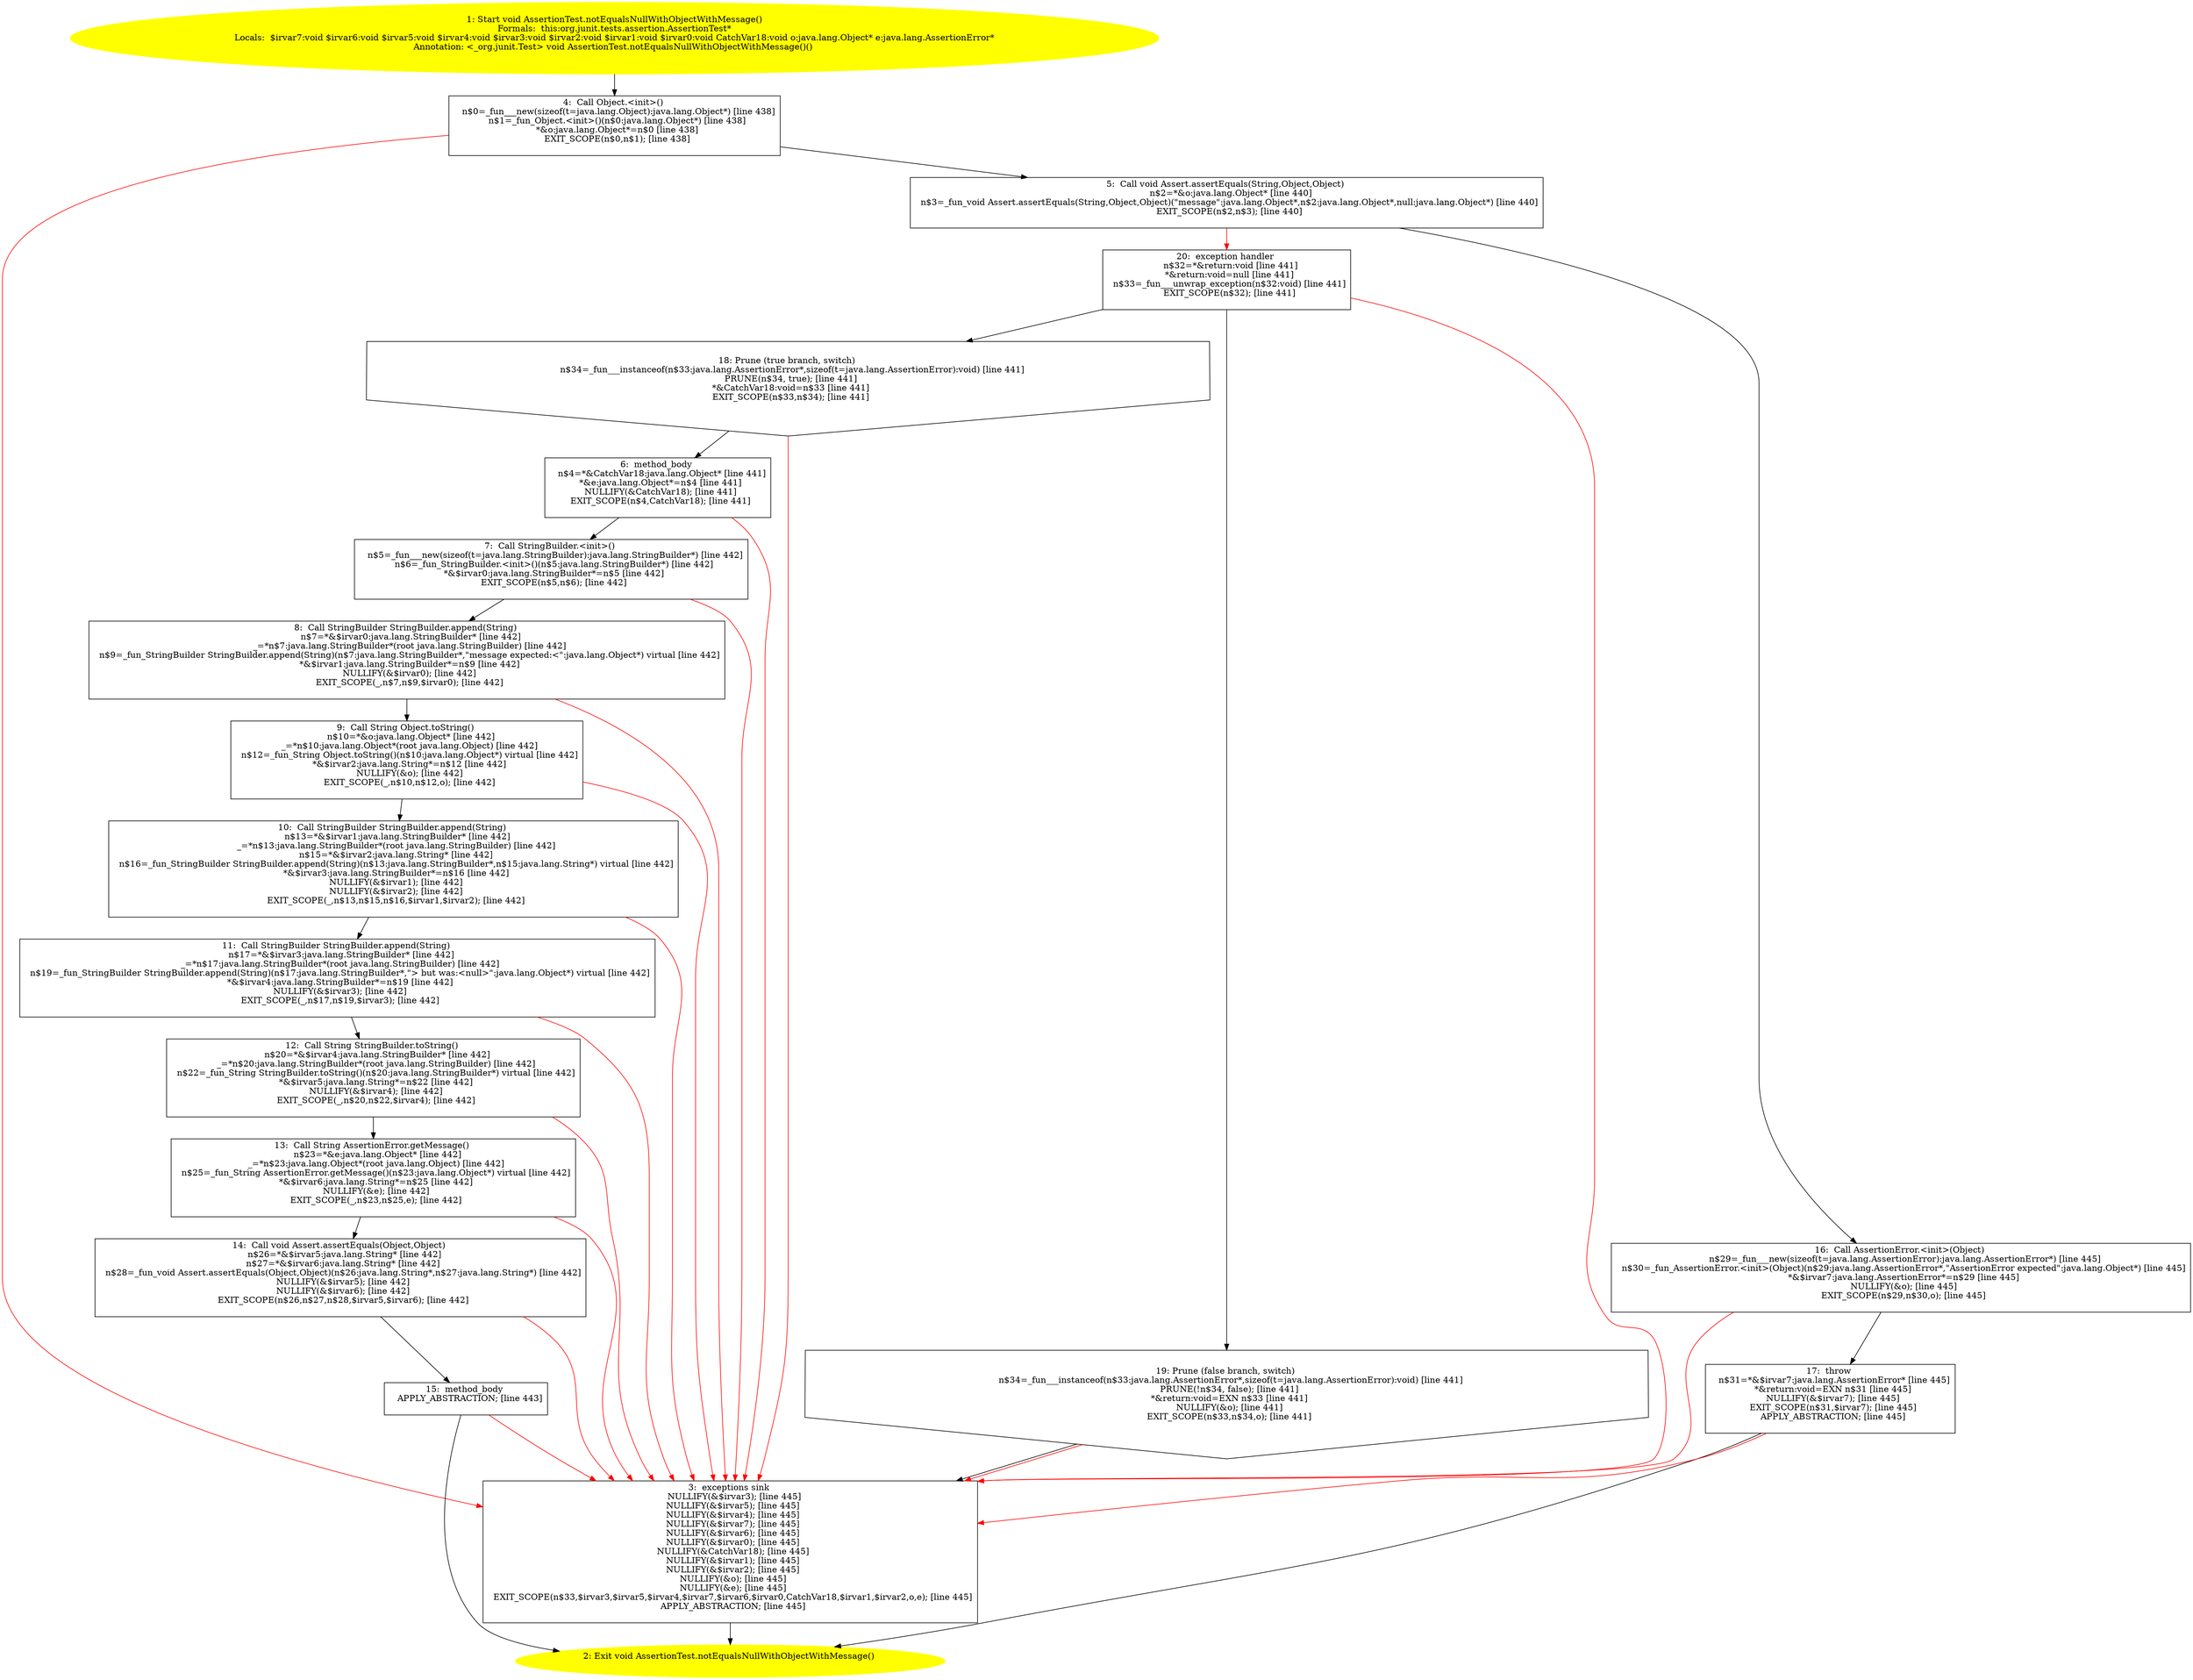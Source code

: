 /* @generated */
digraph cfg {
"org.junit.tests.assertion.AssertionTest.notEqualsNullWithObjectWithMessage():void.17c27029de7ab3fa2b3ad5607d7d9391_1" [label="1: Start void AssertionTest.notEqualsNullWithObjectWithMessage()\nFormals:  this:org.junit.tests.assertion.AssertionTest*\nLocals:  $irvar7:void $irvar6:void $irvar5:void $irvar4:void $irvar3:void $irvar2:void $irvar1:void $irvar0:void CatchVar18:void o:java.lang.Object* e:java.lang.AssertionError*\nAnnotation: <_org.junit.Test> void AssertionTest.notEqualsNullWithObjectWithMessage()() \n  " color=yellow style=filled]
	

	 "org.junit.tests.assertion.AssertionTest.notEqualsNullWithObjectWithMessage():void.17c27029de7ab3fa2b3ad5607d7d9391_1" -> "org.junit.tests.assertion.AssertionTest.notEqualsNullWithObjectWithMessage():void.17c27029de7ab3fa2b3ad5607d7d9391_4" ;
"org.junit.tests.assertion.AssertionTest.notEqualsNullWithObjectWithMessage():void.17c27029de7ab3fa2b3ad5607d7d9391_2" [label="2: Exit void AssertionTest.notEqualsNullWithObjectWithMessage() \n  " color=yellow style=filled]
	

"org.junit.tests.assertion.AssertionTest.notEqualsNullWithObjectWithMessage():void.17c27029de7ab3fa2b3ad5607d7d9391_3" [label="3:  exceptions sink \n   NULLIFY(&$irvar3); [line 445]\n  NULLIFY(&$irvar5); [line 445]\n  NULLIFY(&$irvar4); [line 445]\n  NULLIFY(&$irvar7); [line 445]\n  NULLIFY(&$irvar6); [line 445]\n  NULLIFY(&$irvar0); [line 445]\n  NULLIFY(&CatchVar18); [line 445]\n  NULLIFY(&$irvar1); [line 445]\n  NULLIFY(&$irvar2); [line 445]\n  NULLIFY(&o); [line 445]\n  NULLIFY(&e); [line 445]\n  EXIT_SCOPE(n$33,$irvar3,$irvar5,$irvar4,$irvar7,$irvar6,$irvar0,CatchVar18,$irvar1,$irvar2,o,e); [line 445]\n  APPLY_ABSTRACTION; [line 445]\n " shape="box"]
	

	 "org.junit.tests.assertion.AssertionTest.notEqualsNullWithObjectWithMessage():void.17c27029de7ab3fa2b3ad5607d7d9391_3" -> "org.junit.tests.assertion.AssertionTest.notEqualsNullWithObjectWithMessage():void.17c27029de7ab3fa2b3ad5607d7d9391_2" ;
"org.junit.tests.assertion.AssertionTest.notEqualsNullWithObjectWithMessage():void.17c27029de7ab3fa2b3ad5607d7d9391_4" [label="4:  Call Object.<init>() \n   n$0=_fun___new(sizeof(t=java.lang.Object):java.lang.Object*) [line 438]\n  n$1=_fun_Object.<init>()(n$0:java.lang.Object*) [line 438]\n  *&o:java.lang.Object*=n$0 [line 438]\n  EXIT_SCOPE(n$0,n$1); [line 438]\n " shape="box"]
	

	 "org.junit.tests.assertion.AssertionTest.notEqualsNullWithObjectWithMessage():void.17c27029de7ab3fa2b3ad5607d7d9391_4" -> "org.junit.tests.assertion.AssertionTest.notEqualsNullWithObjectWithMessage():void.17c27029de7ab3fa2b3ad5607d7d9391_5" ;
	 "org.junit.tests.assertion.AssertionTest.notEqualsNullWithObjectWithMessage():void.17c27029de7ab3fa2b3ad5607d7d9391_4" -> "org.junit.tests.assertion.AssertionTest.notEqualsNullWithObjectWithMessage():void.17c27029de7ab3fa2b3ad5607d7d9391_3" [color="red" ];
"org.junit.tests.assertion.AssertionTest.notEqualsNullWithObjectWithMessage():void.17c27029de7ab3fa2b3ad5607d7d9391_5" [label="5:  Call void Assert.assertEquals(String,Object,Object) \n   n$2=*&o:java.lang.Object* [line 440]\n  n$3=_fun_void Assert.assertEquals(String,Object,Object)(\"message\":java.lang.Object*,n$2:java.lang.Object*,null:java.lang.Object*) [line 440]\n  EXIT_SCOPE(n$2,n$3); [line 440]\n " shape="box"]
	

	 "org.junit.tests.assertion.AssertionTest.notEqualsNullWithObjectWithMessage():void.17c27029de7ab3fa2b3ad5607d7d9391_5" -> "org.junit.tests.assertion.AssertionTest.notEqualsNullWithObjectWithMessage():void.17c27029de7ab3fa2b3ad5607d7d9391_16" ;
	 "org.junit.tests.assertion.AssertionTest.notEqualsNullWithObjectWithMessage():void.17c27029de7ab3fa2b3ad5607d7d9391_5" -> "org.junit.tests.assertion.AssertionTest.notEqualsNullWithObjectWithMessage():void.17c27029de7ab3fa2b3ad5607d7d9391_20" [color="red" ];
"org.junit.tests.assertion.AssertionTest.notEqualsNullWithObjectWithMessage():void.17c27029de7ab3fa2b3ad5607d7d9391_6" [label="6:  method_body \n   n$4=*&CatchVar18:java.lang.Object* [line 441]\n  *&e:java.lang.Object*=n$4 [line 441]\n  NULLIFY(&CatchVar18); [line 441]\n  EXIT_SCOPE(n$4,CatchVar18); [line 441]\n " shape="box"]
	

	 "org.junit.tests.assertion.AssertionTest.notEqualsNullWithObjectWithMessage():void.17c27029de7ab3fa2b3ad5607d7d9391_6" -> "org.junit.tests.assertion.AssertionTest.notEqualsNullWithObjectWithMessage():void.17c27029de7ab3fa2b3ad5607d7d9391_7" ;
	 "org.junit.tests.assertion.AssertionTest.notEqualsNullWithObjectWithMessage():void.17c27029de7ab3fa2b3ad5607d7d9391_6" -> "org.junit.tests.assertion.AssertionTest.notEqualsNullWithObjectWithMessage():void.17c27029de7ab3fa2b3ad5607d7d9391_3" [color="red" ];
"org.junit.tests.assertion.AssertionTest.notEqualsNullWithObjectWithMessage():void.17c27029de7ab3fa2b3ad5607d7d9391_7" [label="7:  Call StringBuilder.<init>() \n   n$5=_fun___new(sizeof(t=java.lang.StringBuilder):java.lang.StringBuilder*) [line 442]\n  n$6=_fun_StringBuilder.<init>()(n$5:java.lang.StringBuilder*) [line 442]\n  *&$irvar0:java.lang.StringBuilder*=n$5 [line 442]\n  EXIT_SCOPE(n$5,n$6); [line 442]\n " shape="box"]
	

	 "org.junit.tests.assertion.AssertionTest.notEqualsNullWithObjectWithMessage():void.17c27029de7ab3fa2b3ad5607d7d9391_7" -> "org.junit.tests.assertion.AssertionTest.notEqualsNullWithObjectWithMessage():void.17c27029de7ab3fa2b3ad5607d7d9391_8" ;
	 "org.junit.tests.assertion.AssertionTest.notEqualsNullWithObjectWithMessage():void.17c27029de7ab3fa2b3ad5607d7d9391_7" -> "org.junit.tests.assertion.AssertionTest.notEqualsNullWithObjectWithMessage():void.17c27029de7ab3fa2b3ad5607d7d9391_3" [color="red" ];
"org.junit.tests.assertion.AssertionTest.notEqualsNullWithObjectWithMessage():void.17c27029de7ab3fa2b3ad5607d7d9391_8" [label="8:  Call StringBuilder StringBuilder.append(String) \n   n$7=*&$irvar0:java.lang.StringBuilder* [line 442]\n  _=*n$7:java.lang.StringBuilder*(root java.lang.StringBuilder) [line 442]\n  n$9=_fun_StringBuilder StringBuilder.append(String)(n$7:java.lang.StringBuilder*,\"message expected:<\":java.lang.Object*) virtual [line 442]\n  *&$irvar1:java.lang.StringBuilder*=n$9 [line 442]\n  NULLIFY(&$irvar0); [line 442]\n  EXIT_SCOPE(_,n$7,n$9,$irvar0); [line 442]\n " shape="box"]
	

	 "org.junit.tests.assertion.AssertionTest.notEqualsNullWithObjectWithMessage():void.17c27029de7ab3fa2b3ad5607d7d9391_8" -> "org.junit.tests.assertion.AssertionTest.notEqualsNullWithObjectWithMessage():void.17c27029de7ab3fa2b3ad5607d7d9391_9" ;
	 "org.junit.tests.assertion.AssertionTest.notEqualsNullWithObjectWithMessage():void.17c27029de7ab3fa2b3ad5607d7d9391_8" -> "org.junit.tests.assertion.AssertionTest.notEqualsNullWithObjectWithMessage():void.17c27029de7ab3fa2b3ad5607d7d9391_3" [color="red" ];
"org.junit.tests.assertion.AssertionTest.notEqualsNullWithObjectWithMessage():void.17c27029de7ab3fa2b3ad5607d7d9391_9" [label="9:  Call String Object.toString() \n   n$10=*&o:java.lang.Object* [line 442]\n  _=*n$10:java.lang.Object*(root java.lang.Object) [line 442]\n  n$12=_fun_String Object.toString()(n$10:java.lang.Object*) virtual [line 442]\n  *&$irvar2:java.lang.String*=n$12 [line 442]\n  NULLIFY(&o); [line 442]\n  EXIT_SCOPE(_,n$10,n$12,o); [line 442]\n " shape="box"]
	

	 "org.junit.tests.assertion.AssertionTest.notEqualsNullWithObjectWithMessage():void.17c27029de7ab3fa2b3ad5607d7d9391_9" -> "org.junit.tests.assertion.AssertionTest.notEqualsNullWithObjectWithMessage():void.17c27029de7ab3fa2b3ad5607d7d9391_10" ;
	 "org.junit.tests.assertion.AssertionTest.notEqualsNullWithObjectWithMessage():void.17c27029de7ab3fa2b3ad5607d7d9391_9" -> "org.junit.tests.assertion.AssertionTest.notEqualsNullWithObjectWithMessage():void.17c27029de7ab3fa2b3ad5607d7d9391_3" [color="red" ];
"org.junit.tests.assertion.AssertionTest.notEqualsNullWithObjectWithMessage():void.17c27029de7ab3fa2b3ad5607d7d9391_10" [label="10:  Call StringBuilder StringBuilder.append(String) \n   n$13=*&$irvar1:java.lang.StringBuilder* [line 442]\n  _=*n$13:java.lang.StringBuilder*(root java.lang.StringBuilder) [line 442]\n  n$15=*&$irvar2:java.lang.String* [line 442]\n  n$16=_fun_StringBuilder StringBuilder.append(String)(n$13:java.lang.StringBuilder*,n$15:java.lang.String*) virtual [line 442]\n  *&$irvar3:java.lang.StringBuilder*=n$16 [line 442]\n  NULLIFY(&$irvar1); [line 442]\n  NULLIFY(&$irvar2); [line 442]\n  EXIT_SCOPE(_,n$13,n$15,n$16,$irvar1,$irvar2); [line 442]\n " shape="box"]
	

	 "org.junit.tests.assertion.AssertionTest.notEqualsNullWithObjectWithMessage():void.17c27029de7ab3fa2b3ad5607d7d9391_10" -> "org.junit.tests.assertion.AssertionTest.notEqualsNullWithObjectWithMessage():void.17c27029de7ab3fa2b3ad5607d7d9391_11" ;
	 "org.junit.tests.assertion.AssertionTest.notEqualsNullWithObjectWithMessage():void.17c27029de7ab3fa2b3ad5607d7d9391_10" -> "org.junit.tests.assertion.AssertionTest.notEqualsNullWithObjectWithMessage():void.17c27029de7ab3fa2b3ad5607d7d9391_3" [color="red" ];
"org.junit.tests.assertion.AssertionTest.notEqualsNullWithObjectWithMessage():void.17c27029de7ab3fa2b3ad5607d7d9391_11" [label="11:  Call StringBuilder StringBuilder.append(String) \n   n$17=*&$irvar3:java.lang.StringBuilder* [line 442]\n  _=*n$17:java.lang.StringBuilder*(root java.lang.StringBuilder) [line 442]\n  n$19=_fun_StringBuilder StringBuilder.append(String)(n$17:java.lang.StringBuilder*,\"> but was:<null>\":java.lang.Object*) virtual [line 442]\n  *&$irvar4:java.lang.StringBuilder*=n$19 [line 442]\n  NULLIFY(&$irvar3); [line 442]\n  EXIT_SCOPE(_,n$17,n$19,$irvar3); [line 442]\n " shape="box"]
	

	 "org.junit.tests.assertion.AssertionTest.notEqualsNullWithObjectWithMessage():void.17c27029de7ab3fa2b3ad5607d7d9391_11" -> "org.junit.tests.assertion.AssertionTest.notEqualsNullWithObjectWithMessage():void.17c27029de7ab3fa2b3ad5607d7d9391_12" ;
	 "org.junit.tests.assertion.AssertionTest.notEqualsNullWithObjectWithMessage():void.17c27029de7ab3fa2b3ad5607d7d9391_11" -> "org.junit.tests.assertion.AssertionTest.notEqualsNullWithObjectWithMessage():void.17c27029de7ab3fa2b3ad5607d7d9391_3" [color="red" ];
"org.junit.tests.assertion.AssertionTest.notEqualsNullWithObjectWithMessage():void.17c27029de7ab3fa2b3ad5607d7d9391_12" [label="12:  Call String StringBuilder.toString() \n   n$20=*&$irvar4:java.lang.StringBuilder* [line 442]\n  _=*n$20:java.lang.StringBuilder*(root java.lang.StringBuilder) [line 442]\n  n$22=_fun_String StringBuilder.toString()(n$20:java.lang.StringBuilder*) virtual [line 442]\n  *&$irvar5:java.lang.String*=n$22 [line 442]\n  NULLIFY(&$irvar4); [line 442]\n  EXIT_SCOPE(_,n$20,n$22,$irvar4); [line 442]\n " shape="box"]
	

	 "org.junit.tests.assertion.AssertionTest.notEqualsNullWithObjectWithMessage():void.17c27029de7ab3fa2b3ad5607d7d9391_12" -> "org.junit.tests.assertion.AssertionTest.notEqualsNullWithObjectWithMessage():void.17c27029de7ab3fa2b3ad5607d7d9391_13" ;
	 "org.junit.tests.assertion.AssertionTest.notEqualsNullWithObjectWithMessage():void.17c27029de7ab3fa2b3ad5607d7d9391_12" -> "org.junit.tests.assertion.AssertionTest.notEqualsNullWithObjectWithMessage():void.17c27029de7ab3fa2b3ad5607d7d9391_3" [color="red" ];
"org.junit.tests.assertion.AssertionTest.notEqualsNullWithObjectWithMessage():void.17c27029de7ab3fa2b3ad5607d7d9391_13" [label="13:  Call String AssertionError.getMessage() \n   n$23=*&e:java.lang.Object* [line 442]\n  _=*n$23:java.lang.Object*(root java.lang.Object) [line 442]\n  n$25=_fun_String AssertionError.getMessage()(n$23:java.lang.Object*) virtual [line 442]\n  *&$irvar6:java.lang.String*=n$25 [line 442]\n  NULLIFY(&e); [line 442]\n  EXIT_SCOPE(_,n$23,n$25,e); [line 442]\n " shape="box"]
	

	 "org.junit.tests.assertion.AssertionTest.notEqualsNullWithObjectWithMessage():void.17c27029de7ab3fa2b3ad5607d7d9391_13" -> "org.junit.tests.assertion.AssertionTest.notEqualsNullWithObjectWithMessage():void.17c27029de7ab3fa2b3ad5607d7d9391_14" ;
	 "org.junit.tests.assertion.AssertionTest.notEqualsNullWithObjectWithMessage():void.17c27029de7ab3fa2b3ad5607d7d9391_13" -> "org.junit.tests.assertion.AssertionTest.notEqualsNullWithObjectWithMessage():void.17c27029de7ab3fa2b3ad5607d7d9391_3" [color="red" ];
"org.junit.tests.assertion.AssertionTest.notEqualsNullWithObjectWithMessage():void.17c27029de7ab3fa2b3ad5607d7d9391_14" [label="14:  Call void Assert.assertEquals(Object,Object) \n   n$26=*&$irvar5:java.lang.String* [line 442]\n  n$27=*&$irvar6:java.lang.String* [line 442]\n  n$28=_fun_void Assert.assertEquals(Object,Object)(n$26:java.lang.String*,n$27:java.lang.String*) [line 442]\n  NULLIFY(&$irvar5); [line 442]\n  NULLIFY(&$irvar6); [line 442]\n  EXIT_SCOPE(n$26,n$27,n$28,$irvar5,$irvar6); [line 442]\n " shape="box"]
	

	 "org.junit.tests.assertion.AssertionTest.notEqualsNullWithObjectWithMessage():void.17c27029de7ab3fa2b3ad5607d7d9391_14" -> "org.junit.tests.assertion.AssertionTest.notEqualsNullWithObjectWithMessage():void.17c27029de7ab3fa2b3ad5607d7d9391_15" ;
	 "org.junit.tests.assertion.AssertionTest.notEqualsNullWithObjectWithMessage():void.17c27029de7ab3fa2b3ad5607d7d9391_14" -> "org.junit.tests.assertion.AssertionTest.notEqualsNullWithObjectWithMessage():void.17c27029de7ab3fa2b3ad5607d7d9391_3" [color="red" ];
"org.junit.tests.assertion.AssertionTest.notEqualsNullWithObjectWithMessage():void.17c27029de7ab3fa2b3ad5607d7d9391_15" [label="15:  method_body \n   APPLY_ABSTRACTION; [line 443]\n " shape="box"]
	

	 "org.junit.tests.assertion.AssertionTest.notEqualsNullWithObjectWithMessage():void.17c27029de7ab3fa2b3ad5607d7d9391_15" -> "org.junit.tests.assertion.AssertionTest.notEqualsNullWithObjectWithMessage():void.17c27029de7ab3fa2b3ad5607d7d9391_2" ;
	 "org.junit.tests.assertion.AssertionTest.notEqualsNullWithObjectWithMessage():void.17c27029de7ab3fa2b3ad5607d7d9391_15" -> "org.junit.tests.assertion.AssertionTest.notEqualsNullWithObjectWithMessage():void.17c27029de7ab3fa2b3ad5607d7d9391_3" [color="red" ];
"org.junit.tests.assertion.AssertionTest.notEqualsNullWithObjectWithMessage():void.17c27029de7ab3fa2b3ad5607d7d9391_16" [label="16:  Call AssertionError.<init>(Object) \n   n$29=_fun___new(sizeof(t=java.lang.AssertionError):java.lang.AssertionError*) [line 445]\n  n$30=_fun_AssertionError.<init>(Object)(n$29:java.lang.AssertionError*,\"AssertionError expected\":java.lang.Object*) [line 445]\n  *&$irvar7:java.lang.AssertionError*=n$29 [line 445]\n  NULLIFY(&o); [line 445]\n  EXIT_SCOPE(n$29,n$30,o); [line 445]\n " shape="box"]
	

	 "org.junit.tests.assertion.AssertionTest.notEqualsNullWithObjectWithMessage():void.17c27029de7ab3fa2b3ad5607d7d9391_16" -> "org.junit.tests.assertion.AssertionTest.notEqualsNullWithObjectWithMessage():void.17c27029de7ab3fa2b3ad5607d7d9391_17" ;
	 "org.junit.tests.assertion.AssertionTest.notEqualsNullWithObjectWithMessage():void.17c27029de7ab3fa2b3ad5607d7d9391_16" -> "org.junit.tests.assertion.AssertionTest.notEqualsNullWithObjectWithMessage():void.17c27029de7ab3fa2b3ad5607d7d9391_3" [color="red" ];
"org.junit.tests.assertion.AssertionTest.notEqualsNullWithObjectWithMessage():void.17c27029de7ab3fa2b3ad5607d7d9391_17" [label="17:  throw \n   n$31=*&$irvar7:java.lang.AssertionError* [line 445]\n  *&return:void=EXN n$31 [line 445]\n  NULLIFY(&$irvar7); [line 445]\n  EXIT_SCOPE(n$31,$irvar7); [line 445]\n  APPLY_ABSTRACTION; [line 445]\n " shape="box"]
	

	 "org.junit.tests.assertion.AssertionTest.notEqualsNullWithObjectWithMessage():void.17c27029de7ab3fa2b3ad5607d7d9391_17" -> "org.junit.tests.assertion.AssertionTest.notEqualsNullWithObjectWithMessage():void.17c27029de7ab3fa2b3ad5607d7d9391_2" ;
	 "org.junit.tests.assertion.AssertionTest.notEqualsNullWithObjectWithMessage():void.17c27029de7ab3fa2b3ad5607d7d9391_17" -> "org.junit.tests.assertion.AssertionTest.notEqualsNullWithObjectWithMessage():void.17c27029de7ab3fa2b3ad5607d7d9391_3" [color="red" ];
"org.junit.tests.assertion.AssertionTest.notEqualsNullWithObjectWithMessage():void.17c27029de7ab3fa2b3ad5607d7d9391_18" [label="18: Prune (true branch, switch) \n   n$34=_fun___instanceof(n$33:java.lang.AssertionError*,sizeof(t=java.lang.AssertionError):void) [line 441]\n  PRUNE(n$34, true); [line 441]\n  *&CatchVar18:void=n$33 [line 441]\n  EXIT_SCOPE(n$33,n$34); [line 441]\n " shape="invhouse"]
	

	 "org.junit.tests.assertion.AssertionTest.notEqualsNullWithObjectWithMessage():void.17c27029de7ab3fa2b3ad5607d7d9391_18" -> "org.junit.tests.assertion.AssertionTest.notEqualsNullWithObjectWithMessage():void.17c27029de7ab3fa2b3ad5607d7d9391_6" ;
	 "org.junit.tests.assertion.AssertionTest.notEqualsNullWithObjectWithMessage():void.17c27029de7ab3fa2b3ad5607d7d9391_18" -> "org.junit.tests.assertion.AssertionTest.notEqualsNullWithObjectWithMessage():void.17c27029de7ab3fa2b3ad5607d7d9391_3" [color="red" ];
"org.junit.tests.assertion.AssertionTest.notEqualsNullWithObjectWithMessage():void.17c27029de7ab3fa2b3ad5607d7d9391_19" [label="19: Prune (false branch, switch) \n   n$34=_fun___instanceof(n$33:java.lang.AssertionError*,sizeof(t=java.lang.AssertionError):void) [line 441]\n  PRUNE(!n$34, false); [line 441]\n  *&return:void=EXN n$33 [line 441]\n  NULLIFY(&o); [line 441]\n  EXIT_SCOPE(n$33,n$34,o); [line 441]\n " shape="invhouse"]
	

	 "org.junit.tests.assertion.AssertionTest.notEqualsNullWithObjectWithMessage():void.17c27029de7ab3fa2b3ad5607d7d9391_19" -> "org.junit.tests.assertion.AssertionTest.notEqualsNullWithObjectWithMessage():void.17c27029de7ab3fa2b3ad5607d7d9391_3" ;
	 "org.junit.tests.assertion.AssertionTest.notEqualsNullWithObjectWithMessage():void.17c27029de7ab3fa2b3ad5607d7d9391_19" -> "org.junit.tests.assertion.AssertionTest.notEqualsNullWithObjectWithMessage():void.17c27029de7ab3fa2b3ad5607d7d9391_3" [color="red" ];
"org.junit.tests.assertion.AssertionTest.notEqualsNullWithObjectWithMessage():void.17c27029de7ab3fa2b3ad5607d7d9391_20" [label="20:  exception handler \n   n$32=*&return:void [line 441]\n  *&return:void=null [line 441]\n  n$33=_fun___unwrap_exception(n$32:void) [line 441]\n  EXIT_SCOPE(n$32); [line 441]\n " shape="box"]
	

	 "org.junit.tests.assertion.AssertionTest.notEqualsNullWithObjectWithMessage():void.17c27029de7ab3fa2b3ad5607d7d9391_20" -> "org.junit.tests.assertion.AssertionTest.notEqualsNullWithObjectWithMessage():void.17c27029de7ab3fa2b3ad5607d7d9391_18" ;
	 "org.junit.tests.assertion.AssertionTest.notEqualsNullWithObjectWithMessage():void.17c27029de7ab3fa2b3ad5607d7d9391_20" -> "org.junit.tests.assertion.AssertionTest.notEqualsNullWithObjectWithMessage():void.17c27029de7ab3fa2b3ad5607d7d9391_19" ;
	 "org.junit.tests.assertion.AssertionTest.notEqualsNullWithObjectWithMessage():void.17c27029de7ab3fa2b3ad5607d7d9391_20" -> "org.junit.tests.assertion.AssertionTest.notEqualsNullWithObjectWithMessage():void.17c27029de7ab3fa2b3ad5607d7d9391_3" [color="red" ];
}
